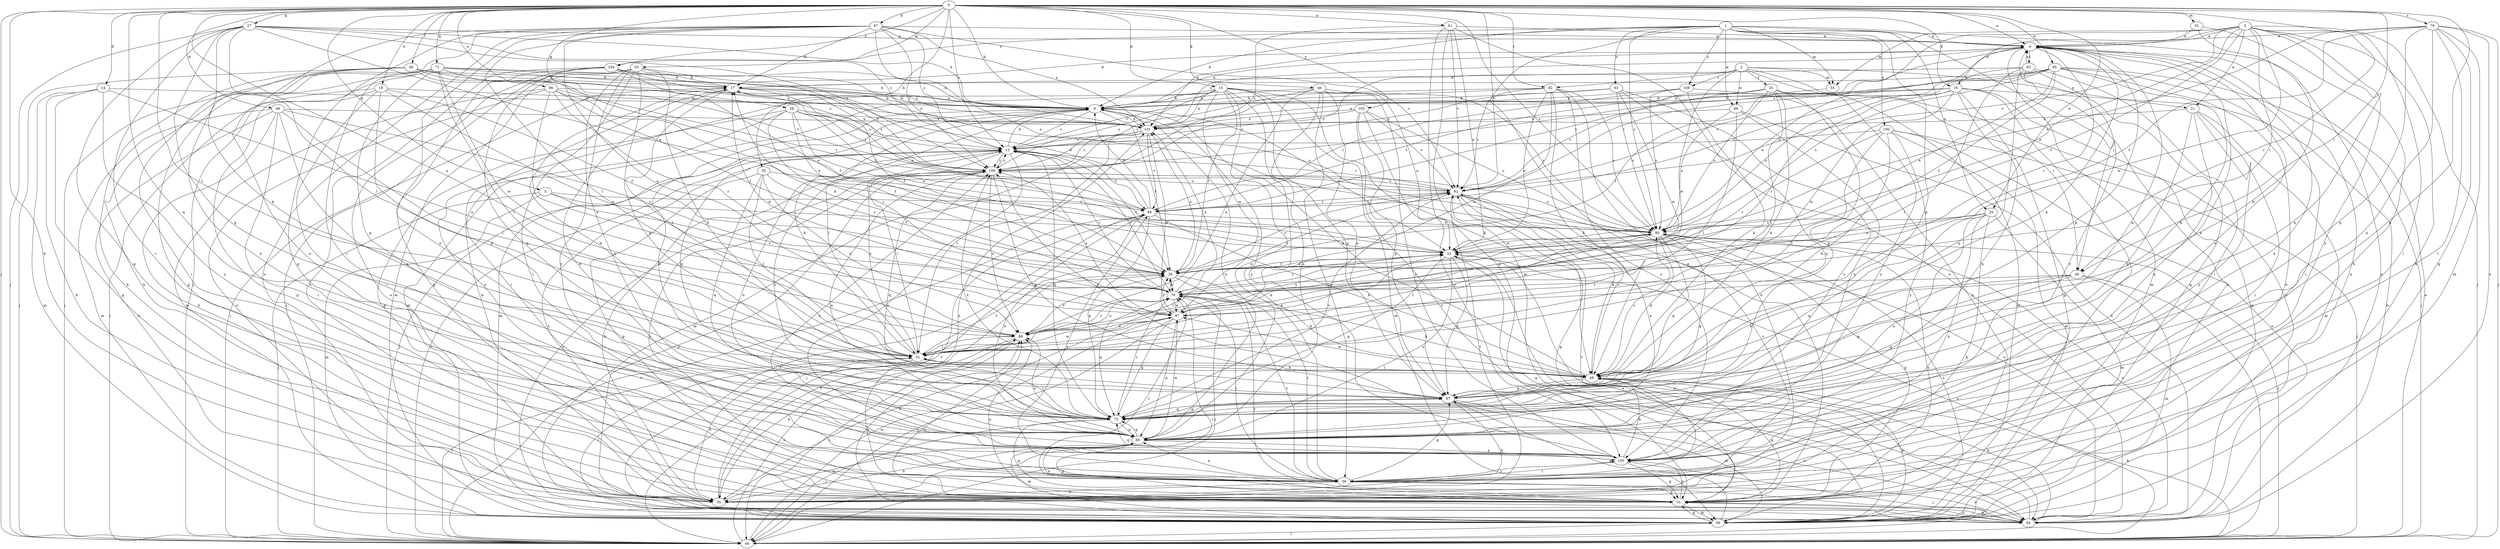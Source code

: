 strict digraph  {
0;
1;
2;
3;
4;
5;
9;
13;
14;
15;
16;
17;
19;
20;
21;
22;
25;
26;
27;
28;
31;
33;
35;
38;
39;
44;
46;
47;
48;
49;
51;
52;
53;
55;
56;
60;
61;
63;
64;
67;
71;
72;
76;
79;
80;
82;
83;
84;
86;
88;
92;
94;
95;
96;
97;
100;
101;
103;
104;
105;
108;
109;
0 -> 4  [label=a];
0 -> 5  [label=b];
0 -> 9  [label=b];
0 -> 13  [label=c];
0 -> 14  [label=d];
0 -> 15  [label=d];
0 -> 16  [label=d];
0 -> 19  [label=e];
0 -> 20  [label=e];
0 -> 27  [label=g];
0 -> 28  [label=g];
0 -> 33  [label=h];
0 -> 35  [label=h];
0 -> 38  [label=i];
0 -> 44  [label=j];
0 -> 46  [label=k];
0 -> 47  [label=k];
0 -> 49  [label=l];
0 -> 51  [label=l];
0 -> 52  [label=m];
0 -> 53  [label=m];
0 -> 60  [label=n];
0 -> 61  [label=o];
0 -> 71  [label=q];
0 -> 72  [label=q];
0 -> 76  [label=r];
0 -> 79  [label=s];
0 -> 80  [label=s];
0 -> 82  [label=t];
0 -> 86  [label=u];
0 -> 88  [label=u];
0 -> 92  [label=v];
0 -> 94  [label=w];
0 -> 95  [label=w];
0 -> 103  [label=y];
0 -> 104  [label=y];
1 -> 4  [label=a];
1 -> 9  [label=b];
1 -> 20  [label=e];
1 -> 31  [label=g];
1 -> 38  [label=i];
1 -> 55  [label=m];
1 -> 63  [label=o];
1 -> 64  [label=o];
1 -> 67  [label=p];
1 -> 80  [label=s];
1 -> 96  [label=w];
1 -> 100  [label=x];
1 -> 101  [label=x];
1 -> 104  [label=y];
1 -> 108  [label=z];
2 -> 21  [label=e];
2 -> 25  [label=f];
2 -> 38  [label=i];
2 -> 55  [label=m];
2 -> 64  [label=o];
2 -> 82  [label=t];
2 -> 96  [label=w];
2 -> 97  [label=w];
2 -> 108  [label=z];
2 -> 109  [label=z];
3 -> 4  [label=a];
3 -> 16  [label=d];
3 -> 21  [label=e];
3 -> 22  [label=e];
3 -> 26  [label=f];
3 -> 35  [label=h];
3 -> 38  [label=i];
3 -> 39  [label=i];
3 -> 44  [label=j];
3 -> 55  [label=m];
3 -> 72  [label=q];
3 -> 92  [label=v];
3 -> 97  [label=w];
3 -> 105  [label=y];
3 -> 109  [label=z];
4 -> 17  [label=d];
4 -> 22  [label=e];
4 -> 48  [label=k];
4 -> 56  [label=m];
4 -> 60  [label=n];
4 -> 67  [label=p];
4 -> 76  [label=r];
4 -> 83  [label=t];
4 -> 84  [label=t];
4 -> 101  [label=x];
5 -> 44  [label=j];
5 -> 56  [label=m];
5 -> 76  [label=r];
5 -> 80  [label=s];
5 -> 84  [label=t];
9 -> 4  [label=a];
9 -> 13  [label=c];
9 -> 22  [label=e];
9 -> 26  [label=f];
9 -> 51  [label=l];
9 -> 56  [label=m];
9 -> 60  [label=n];
9 -> 72  [label=q];
9 -> 101  [label=x];
13 -> 9  [label=b];
13 -> 26  [label=f];
13 -> 44  [label=j];
13 -> 51  [label=l];
13 -> 60  [label=n];
13 -> 72  [label=q];
13 -> 76  [label=r];
13 -> 84  [label=t];
13 -> 105  [label=y];
13 -> 109  [label=z];
14 -> 9  [label=b];
14 -> 31  [label=g];
14 -> 35  [label=h];
14 -> 56  [label=m];
14 -> 88  [label=u];
14 -> 105  [label=y];
15 -> 9  [label=b];
15 -> 26  [label=f];
15 -> 35  [label=h];
15 -> 48  [label=k];
15 -> 56  [label=m];
15 -> 60  [label=n];
15 -> 64  [label=o];
15 -> 67  [label=p];
15 -> 80  [label=s];
15 -> 97  [label=w];
15 -> 101  [label=x];
15 -> 105  [label=y];
15 -> 109  [label=z];
16 -> 9  [label=b];
16 -> 31  [label=g];
16 -> 39  [label=i];
16 -> 56  [label=m];
16 -> 60  [label=n];
16 -> 64  [label=o];
16 -> 76  [label=r];
16 -> 80  [label=s];
16 -> 97  [label=w];
16 -> 101  [label=x];
17 -> 9  [label=b];
17 -> 26  [label=f];
17 -> 39  [label=i];
17 -> 44  [label=j];
17 -> 51  [label=l];
17 -> 80  [label=s];
17 -> 101  [label=x];
17 -> 109  [label=z];
19 -> 9  [label=b];
19 -> 26  [label=f];
19 -> 31  [label=g];
19 -> 39  [label=i];
19 -> 44  [label=j];
19 -> 67  [label=p];
19 -> 97  [label=w];
20 -> 22  [label=e];
20 -> 35  [label=h];
20 -> 56  [label=m];
20 -> 60  [label=n];
20 -> 72  [label=q];
20 -> 80  [label=s];
20 -> 105  [label=y];
21 -> 39  [label=i];
21 -> 56  [label=m];
21 -> 60  [label=n];
21 -> 72  [label=q];
21 -> 101  [label=x];
21 -> 105  [label=y];
22 -> 26  [label=f];
22 -> 31  [label=g];
22 -> 51  [label=l];
22 -> 60  [label=n];
22 -> 64  [label=o];
22 -> 67  [label=p];
22 -> 72  [label=q];
22 -> 76  [label=r];
25 -> 9  [label=b];
25 -> 48  [label=k];
25 -> 51  [label=l];
25 -> 56  [label=m];
25 -> 67  [label=p];
25 -> 80  [label=s];
25 -> 84  [label=t];
25 -> 92  [label=v];
25 -> 105  [label=y];
26 -> 22  [label=e];
26 -> 39  [label=i];
26 -> 48  [label=k];
26 -> 76  [label=r];
26 -> 92  [label=v];
26 -> 101  [label=x];
27 -> 4  [label=a];
27 -> 9  [label=b];
27 -> 13  [label=c];
27 -> 22  [label=e];
27 -> 31  [label=g];
27 -> 39  [label=i];
27 -> 44  [label=j];
27 -> 48  [label=k];
27 -> 51  [label=l];
27 -> 72  [label=q];
27 -> 109  [label=z];
28 -> 13  [label=c];
28 -> 22  [label=e];
28 -> 26  [label=f];
28 -> 31  [label=g];
28 -> 76  [label=r];
28 -> 84  [label=t];
28 -> 101  [label=x];
28 -> 105  [label=y];
28 -> 109  [label=z];
31 -> 4  [label=a];
31 -> 56  [label=m];
31 -> 60  [label=n];
31 -> 64  [label=o];
31 -> 76  [label=r];
31 -> 80  [label=s];
31 -> 88  [label=u];
31 -> 101  [label=x];
31 -> 105  [label=y];
31 -> 109  [label=z];
33 -> 26  [label=f];
33 -> 31  [label=g];
33 -> 51  [label=l];
33 -> 72  [label=q];
33 -> 88  [label=u];
33 -> 92  [label=v];
35 -> 13  [label=c];
35 -> 26  [label=f];
35 -> 60  [label=n];
35 -> 84  [label=t];
35 -> 92  [label=v];
38 -> 44  [label=j];
38 -> 48  [label=k];
38 -> 56  [label=m];
38 -> 67  [label=p];
38 -> 72  [label=q];
38 -> 76  [label=r];
39 -> 9  [label=b];
39 -> 31  [label=g];
39 -> 35  [label=h];
39 -> 60  [label=n];
39 -> 64  [label=o];
39 -> 67  [label=p];
39 -> 76  [label=r];
39 -> 84  [label=t];
39 -> 92  [label=v];
39 -> 105  [label=y];
44 -> 4  [label=a];
44 -> 13  [label=c];
44 -> 22  [label=e];
44 -> 48  [label=k];
44 -> 76  [label=r];
44 -> 80  [label=s];
44 -> 84  [label=t];
44 -> 88  [label=u];
44 -> 97  [label=w];
46 -> 9  [label=b];
46 -> 22  [label=e];
46 -> 39  [label=i];
46 -> 60  [label=n];
46 -> 67  [label=p];
46 -> 88  [label=u];
46 -> 105  [label=y];
46 -> 109  [label=z];
47 -> 4  [label=a];
47 -> 13  [label=c];
47 -> 17  [label=d];
47 -> 31  [label=g];
47 -> 39  [label=i];
47 -> 44  [label=j];
47 -> 51  [label=l];
47 -> 64  [label=o];
47 -> 80  [label=s];
47 -> 88  [label=u];
47 -> 92  [label=v];
47 -> 101  [label=x];
47 -> 105  [label=y];
47 -> 109  [label=z];
48 -> 9  [label=b];
48 -> 31  [label=g];
48 -> 39  [label=i];
48 -> 51  [label=l];
48 -> 67  [label=p];
48 -> 80  [label=s];
48 -> 92  [label=v];
48 -> 97  [label=w];
49 -> 9  [label=b];
49 -> 13  [label=c];
49 -> 17  [label=d];
49 -> 35  [label=h];
49 -> 39  [label=i];
49 -> 44  [label=j];
49 -> 60  [label=n];
49 -> 92  [label=v];
49 -> 101  [label=x];
51 -> 9  [label=b];
51 -> 13  [label=c];
51 -> 22  [label=e];
51 -> 26  [label=f];
51 -> 35  [label=h];
51 -> 44  [label=j];
51 -> 48  [label=k];
51 -> 97  [label=w];
52 -> 4  [label=a];
52 -> 35  [label=h];
52 -> 48  [label=k];
53 -> 17  [label=d];
53 -> 39  [label=i];
53 -> 44  [label=j];
53 -> 48  [label=k];
53 -> 56  [label=m];
53 -> 60  [label=n];
53 -> 67  [label=p];
53 -> 105  [label=y];
53 -> 109  [label=z];
55 -> 26  [label=f];
56 -> 4  [label=a];
56 -> 31  [label=g];
56 -> 44  [label=j];
56 -> 48  [label=k];
56 -> 51  [label=l];
56 -> 67  [label=p];
56 -> 80  [label=s];
56 -> 84  [label=t];
56 -> 88  [label=u];
56 -> 92  [label=v];
56 -> 109  [label=z];
60 -> 17  [label=d];
60 -> 31  [label=g];
60 -> 35  [label=h];
60 -> 56  [label=m];
60 -> 72  [label=q];
60 -> 88  [label=u];
60 -> 97  [label=w];
60 -> 105  [label=y];
61 -> 4  [label=a];
61 -> 22  [label=e];
61 -> 31  [label=g];
61 -> 56  [label=m];
61 -> 64  [label=o];
61 -> 92  [label=v];
61 -> 109  [label=z];
63 -> 9  [label=b];
63 -> 13  [label=c];
63 -> 72  [label=q];
63 -> 80  [label=s];
63 -> 97  [label=w];
63 -> 105  [label=y];
64 -> 22  [label=e];
64 -> 31  [label=g];
64 -> 48  [label=k];
64 -> 76  [label=r];
64 -> 88  [label=u];
64 -> 109  [label=z];
67 -> 4  [label=a];
67 -> 17  [label=d];
67 -> 35  [label=h];
67 -> 56  [label=m];
67 -> 64  [label=o];
67 -> 72  [label=q];
67 -> 109  [label=z];
71 -> 9  [label=b];
71 -> 17  [label=d];
71 -> 22  [label=e];
71 -> 31  [label=g];
71 -> 35  [label=h];
71 -> 44  [label=j];
71 -> 51  [label=l];
71 -> 60  [label=n];
71 -> 67  [label=p];
71 -> 97  [label=w];
71 -> 101  [label=x];
72 -> 4  [label=a];
72 -> 9  [label=b];
72 -> 13  [label=c];
72 -> 31  [label=g];
72 -> 44  [label=j];
72 -> 51  [label=l];
72 -> 60  [label=n];
72 -> 67  [label=p];
72 -> 76  [label=r];
72 -> 92  [label=v];
72 -> 109  [label=z];
76 -> 13  [label=c];
76 -> 17  [label=d];
76 -> 26  [label=f];
76 -> 39  [label=i];
76 -> 44  [label=j];
76 -> 48  [label=k];
76 -> 72  [label=q];
76 -> 88  [label=u];
76 -> 92  [label=v];
76 -> 97  [label=w];
76 -> 101  [label=x];
79 -> 4  [label=a];
79 -> 26  [label=f];
79 -> 31  [label=g];
79 -> 39  [label=i];
79 -> 44  [label=j];
79 -> 56  [label=m];
79 -> 60  [label=n];
79 -> 64  [label=o];
79 -> 72  [label=q];
79 -> 80  [label=s];
80 -> 22  [label=e];
80 -> 31  [label=g];
80 -> 48  [label=k];
80 -> 51  [label=l];
80 -> 64  [label=o];
80 -> 67  [label=p];
80 -> 72  [label=q];
80 -> 88  [label=u];
80 -> 109  [label=z];
82 -> 9  [label=b];
82 -> 13  [label=c];
82 -> 22  [label=e];
82 -> 35  [label=h];
82 -> 48  [label=k];
82 -> 80  [label=s];
82 -> 92  [label=v];
82 -> 97  [label=w];
82 -> 105  [label=y];
83 -> 4  [label=a];
83 -> 17  [label=d];
83 -> 31  [label=g];
83 -> 39  [label=i];
83 -> 51  [label=l];
83 -> 72  [label=q];
83 -> 92  [label=v];
83 -> 105  [label=y];
84 -> 9  [label=b];
84 -> 17  [label=d];
84 -> 44  [label=j];
84 -> 48  [label=k];
84 -> 60  [label=n];
84 -> 72  [label=q];
84 -> 80  [label=s];
84 -> 92  [label=v];
86 -> 9  [label=b];
86 -> 22  [label=e];
86 -> 26  [label=f];
86 -> 56  [label=m];
86 -> 64  [label=o];
86 -> 76  [label=r];
86 -> 84  [label=t];
86 -> 88  [label=u];
88 -> 26  [label=f];
88 -> 35  [label=h];
88 -> 44  [label=j];
88 -> 51  [label=l];
88 -> 76  [label=r];
88 -> 80  [label=s];
92 -> 13  [label=c];
92 -> 31  [label=g];
92 -> 48  [label=k];
92 -> 60  [label=n];
92 -> 64  [label=o];
92 -> 84  [label=t];
94 -> 35  [label=h];
94 -> 39  [label=i];
94 -> 51  [label=l];
94 -> 56  [label=m];
94 -> 64  [label=o];
94 -> 72  [label=q];
94 -> 76  [label=r];
94 -> 101  [label=x];
95 -> 17  [label=d];
95 -> 22  [label=e];
95 -> 26  [label=f];
95 -> 35  [label=h];
95 -> 39  [label=i];
95 -> 44  [label=j];
95 -> 48  [label=k];
95 -> 80  [label=s];
95 -> 84  [label=t];
95 -> 92  [label=v];
95 -> 101  [label=x];
96 -> 51  [label=l];
96 -> 60  [label=n];
96 -> 64  [label=o];
96 -> 80  [label=s];
96 -> 101  [label=x];
97 -> 17  [label=d];
97 -> 26  [label=f];
97 -> 35  [label=h];
97 -> 44  [label=j];
97 -> 60  [label=n];
97 -> 72  [label=q];
97 -> 88  [label=u];
97 -> 109  [label=z];
100 -> 13  [label=c];
100 -> 44  [label=j];
100 -> 48  [label=k];
100 -> 51  [label=l];
100 -> 56  [label=m];
100 -> 64  [label=o];
100 -> 76  [label=r];
100 -> 105  [label=y];
101 -> 13  [label=c];
101 -> 51  [label=l];
101 -> 56  [label=m];
101 -> 84  [label=t];
101 -> 97  [label=w];
101 -> 109  [label=z];
103 -> 13  [label=c];
103 -> 56  [label=m];
103 -> 67  [label=p];
103 -> 80  [label=s];
103 -> 92  [label=v];
103 -> 101  [label=x];
103 -> 105  [label=y];
104 -> 17  [label=d];
104 -> 22  [label=e];
104 -> 26  [label=f];
104 -> 31  [label=g];
104 -> 35  [label=h];
104 -> 64  [label=o];
104 -> 72  [label=q];
104 -> 101  [label=x];
105 -> 4  [label=a];
105 -> 31  [label=g];
105 -> 39  [label=i];
105 -> 44  [label=j];
105 -> 48  [label=k];
105 -> 72  [label=q];
105 -> 109  [label=z];
108 -> 9  [label=b];
108 -> 31  [label=g];
108 -> 48  [label=k];
108 -> 80  [label=s];
108 -> 84  [label=t];
109 -> 13  [label=c];
109 -> 35  [label=h];
109 -> 60  [label=n];
109 -> 67  [label=p];
109 -> 72  [label=q];
109 -> 88  [label=u];
109 -> 92  [label=v];
}
